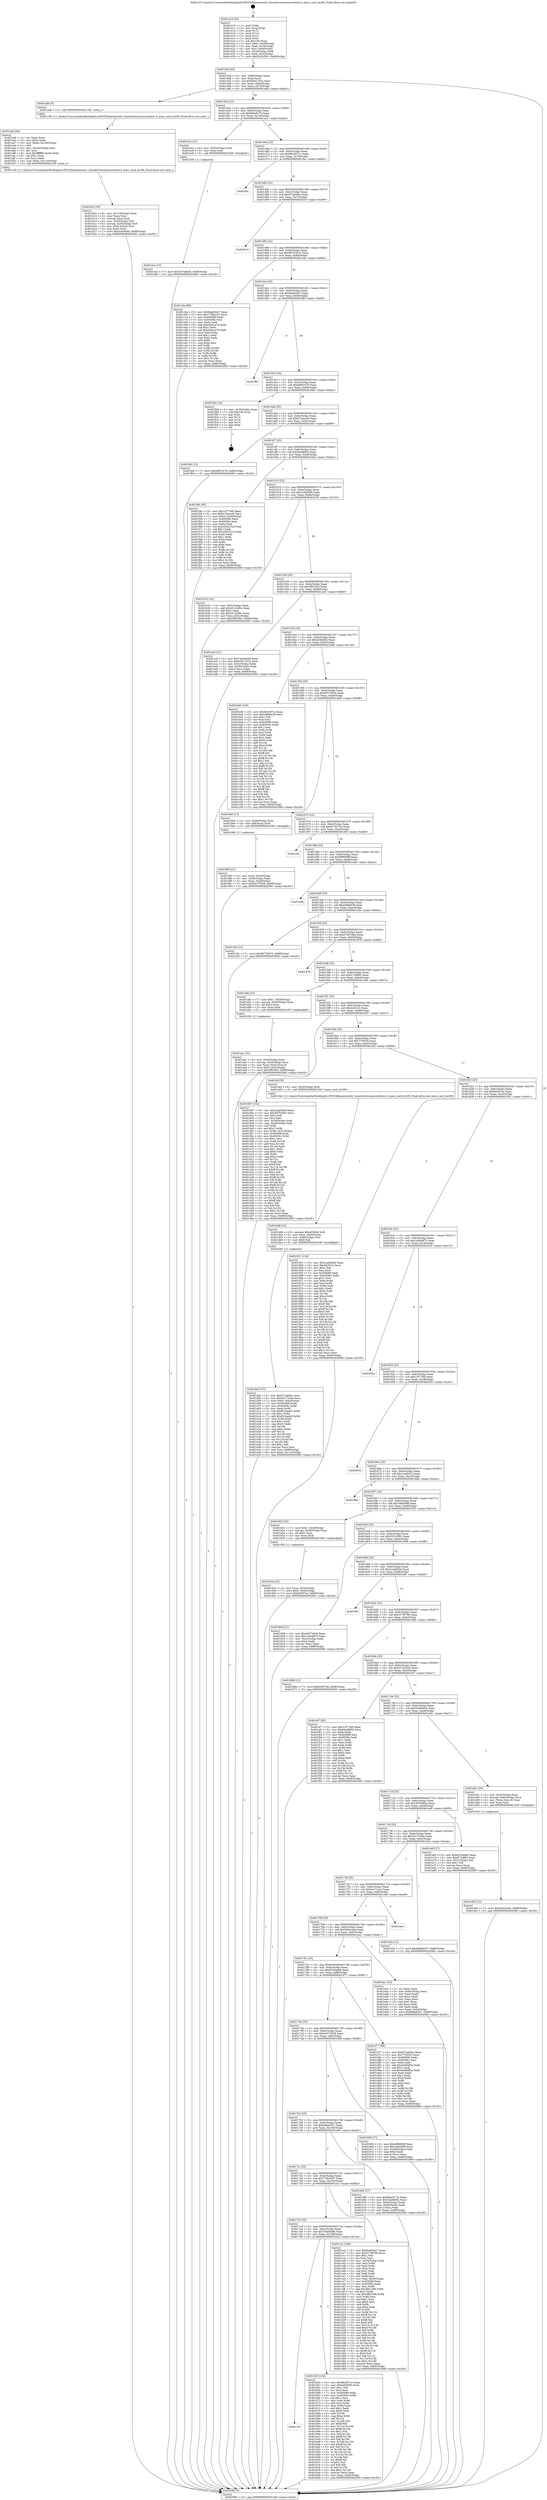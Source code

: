 digraph "0x401410" {
  label = "0x401410 (/mnt/c/Users/mathe/Desktop/tcc/POCII/binaries/extr_linuxdriversmmccorehost.h_mmc_card_hs200_Final-ollvm.out::main(0))"
  labelloc = "t"
  node[shape=record]

  Entry [label="",width=0.3,height=0.3,shape=circle,fillcolor=black,style=filled]
  "0x40143d" [label="{
     0x40143d [23]\l
     | [instrs]\l
     &nbsp;&nbsp;0x40143d \<+3\>: mov -0x68(%rbp),%eax\l
     &nbsp;&nbsp;0x401440 \<+2\>: mov %eax,%ecx\l
     &nbsp;&nbsp;0x401442 \<+6\>: sub $0x83811932,%ecx\l
     &nbsp;&nbsp;0x401448 \<+3\>: mov %eax,-0x6c(%rbp)\l
     &nbsp;&nbsp;0x40144b \<+3\>: mov %ecx,-0x70(%rbp)\l
     &nbsp;&nbsp;0x40144e \<+6\>: je 0000000000401adb \<main+0x6cb\>\l
  }"]
  "0x401adb" [label="{
     0x401adb [5]\l
     | [instrs]\l
     &nbsp;&nbsp;0x401adb \<+5\>: call 0000000000401160 \<next_i\>\l
     | [calls]\l
     &nbsp;&nbsp;0x401160 \{1\} (/mnt/c/Users/mathe/Desktop/tcc/POCII/binaries/extr_linuxdriversmmccorehost.h_mmc_card_hs200_Final-ollvm.out::next_i)\l
  }"]
  "0x401454" [label="{
     0x401454 [22]\l
     | [instrs]\l
     &nbsp;&nbsp;0x401454 \<+5\>: jmp 0000000000401459 \<main+0x49\>\l
     &nbsp;&nbsp;0x401459 \<+3\>: mov -0x6c(%rbp),%eax\l
     &nbsp;&nbsp;0x40145c \<+5\>: sub $0x8dac617b,%eax\l
     &nbsp;&nbsp;0x401461 \<+3\>: mov %eax,-0x74(%rbp)\l
     &nbsp;&nbsp;0x401464 \<+6\>: je 0000000000401ec2 \<main+0xab2\>\l
  }"]
  Exit [label="",width=0.3,height=0.3,shape=circle,fillcolor=black,style=filled,peripheries=2]
  "0x401ec2" [label="{
     0x401ec2 [12]\l
     | [instrs]\l
     &nbsp;&nbsp;0x401ec2 \<+4\>: mov -0x50(%rbp),%rax\l
     &nbsp;&nbsp;0x401ec6 \<+3\>: mov %rax,%rdi\l
     &nbsp;&nbsp;0x401ec9 \<+5\>: call 0000000000401030 \<free@plt\>\l
     | [calls]\l
     &nbsp;&nbsp;0x401030 \{1\} (unknown)\l
  }"]
  "0x40146a" [label="{
     0x40146a [22]\l
     | [instrs]\l
     &nbsp;&nbsp;0x40146a \<+5\>: jmp 000000000040146f \<main+0x5f\>\l
     &nbsp;&nbsp;0x40146f \<+3\>: mov -0x6c(%rbp),%eax\l
     &nbsp;&nbsp;0x401472 \<+5\>: sub $0x96c5671c,%eax\l
     &nbsp;&nbsp;0x401477 \<+3\>: mov %eax,-0x78(%rbp)\l
     &nbsp;&nbsp;0x40147a \<+6\>: je 0000000000401fec \<main+0xbdc\>\l
  }"]
  "0x401ece" [label="{
     0x401ece [12]\l
     | [instrs]\l
     &nbsp;&nbsp;0x401ece \<+7\>: movl $0x337ad43d,-0x68(%rbp)\l
     &nbsp;&nbsp;0x401ed5 \<+5\>: jmp 0000000000402060 \<main+0xc50\>\l
  }"]
  "0x401fec" [label="{
     0x401fec\l
  }", style=dashed]
  "0x401480" [label="{
     0x401480 [22]\l
     | [instrs]\l
     &nbsp;&nbsp;0x401480 \<+5\>: jmp 0000000000401485 \<main+0x75\>\l
     &nbsp;&nbsp;0x401485 \<+3\>: mov -0x6c(%rbp),%eax\l
     &nbsp;&nbsp;0x401488 \<+5\>: sub $0x972a60bc,%eax\l
     &nbsp;&nbsp;0x40148d \<+3\>: mov %eax,-0x7c(%rbp)\l
     &nbsp;&nbsp;0x401490 \<+6\>: je 0000000000402019 \<main+0xc09\>\l
  }"]
  "0x401e95" [label="{
     0x401e95 [12]\l
     | [instrs]\l
     &nbsp;&nbsp;0x401e95 \<+7\>: movl $0x56b2cb4e,-0x68(%rbp)\l
     &nbsp;&nbsp;0x401e9c \<+5\>: jmp 0000000000402060 \<main+0xc50\>\l
  }"]
  "0x402019" [label="{
     0x402019\l
  }", style=dashed]
  "0x401496" [label="{
     0x401496 [22]\l
     | [instrs]\l
     &nbsp;&nbsp;0x401496 \<+5\>: jmp 000000000040149b \<main+0x8b\>\l
     &nbsp;&nbsp;0x40149b \<+3\>: mov -0x6c(%rbp),%eax\l
     &nbsp;&nbsp;0x40149e \<+5\>: sub $0x98725915,%eax\l
     &nbsp;&nbsp;0x4014a3 \<+3\>: mov %eax,-0x80(%rbp)\l
     &nbsp;&nbsp;0x4014a6 \<+6\>: je 0000000000401c6a \<main+0x85a\>\l
  }"]
  "0x401def" [label="{
     0x401def [107]\l
     | [instrs]\l
     &nbsp;&nbsp;0x401def \<+5\>: mov $0x972a60bc,%esi\l
     &nbsp;&nbsp;0x401df4 \<+5\>: mov $0x451724da,%ecx\l
     &nbsp;&nbsp;0x401df9 \<+7\>: movl $0x0,-0x64(%rbp)\l
     &nbsp;&nbsp;0x401e00 \<+7\>: mov 0x405068,%edx\l
     &nbsp;&nbsp;0x401e07 \<+8\>: mov 0x40506c,%r8d\l
     &nbsp;&nbsp;0x401e0f \<+3\>: mov %edx,%r9d\l
     &nbsp;&nbsp;0x401e12 \<+7\>: sub $0xf014ad42,%r9d\l
     &nbsp;&nbsp;0x401e19 \<+4\>: sub $0x1,%r9d\l
     &nbsp;&nbsp;0x401e1d \<+7\>: add $0xf014ad42,%r9d\l
     &nbsp;&nbsp;0x401e24 \<+4\>: imul %r9d,%edx\l
     &nbsp;&nbsp;0x401e28 \<+3\>: and $0x1,%edx\l
     &nbsp;&nbsp;0x401e2b \<+3\>: cmp $0x0,%edx\l
     &nbsp;&nbsp;0x401e2e \<+4\>: sete %r10b\l
     &nbsp;&nbsp;0x401e32 \<+4\>: cmp $0xa,%r8d\l
     &nbsp;&nbsp;0x401e36 \<+4\>: setl %r11b\l
     &nbsp;&nbsp;0x401e3a \<+3\>: mov %r10b,%bl\l
     &nbsp;&nbsp;0x401e3d \<+3\>: and %r11b,%bl\l
     &nbsp;&nbsp;0x401e40 \<+3\>: xor %r11b,%r10b\l
     &nbsp;&nbsp;0x401e43 \<+3\>: or %r10b,%bl\l
     &nbsp;&nbsp;0x401e46 \<+3\>: test $0x1,%bl\l
     &nbsp;&nbsp;0x401e49 \<+3\>: cmovne %ecx,%esi\l
     &nbsp;&nbsp;0x401e4c \<+3\>: mov %esi,-0x68(%rbp)\l
     &nbsp;&nbsp;0x401e4f \<+6\>: mov %eax,-0x114(%rbp)\l
     &nbsp;&nbsp;0x401e55 \<+5\>: jmp 0000000000402060 \<main+0xc50\>\l
  }"]
  "0x401c6a" [label="{
     0x401c6a [88]\l
     | [instrs]\l
     &nbsp;&nbsp;0x401c6a \<+5\>: mov $0x9aa620e7,%eax\l
     &nbsp;&nbsp;0x401c6f \<+5\>: mov $0x77d64187,%ecx\l
     &nbsp;&nbsp;0x401c74 \<+7\>: mov 0x405068,%edx\l
     &nbsp;&nbsp;0x401c7b \<+7\>: mov 0x40506c,%esi\l
     &nbsp;&nbsp;0x401c82 \<+2\>: mov %edx,%edi\l
     &nbsp;&nbsp;0x401c84 \<+6\>: add $0xe5bece79,%edi\l
     &nbsp;&nbsp;0x401c8a \<+3\>: sub $0x1,%edi\l
     &nbsp;&nbsp;0x401c8d \<+6\>: sub $0xe5bece79,%edi\l
     &nbsp;&nbsp;0x401c93 \<+3\>: imul %edi,%edx\l
     &nbsp;&nbsp;0x401c96 \<+3\>: and $0x1,%edx\l
     &nbsp;&nbsp;0x401c99 \<+3\>: cmp $0x0,%edx\l
     &nbsp;&nbsp;0x401c9c \<+4\>: sete %r8b\l
     &nbsp;&nbsp;0x401ca0 \<+3\>: cmp $0xa,%esi\l
     &nbsp;&nbsp;0x401ca3 \<+4\>: setl %r9b\l
     &nbsp;&nbsp;0x401ca7 \<+3\>: mov %r8b,%r10b\l
     &nbsp;&nbsp;0x401caa \<+3\>: and %r9b,%r10b\l
     &nbsp;&nbsp;0x401cad \<+3\>: xor %r9b,%r8b\l
     &nbsp;&nbsp;0x401cb0 \<+3\>: or %r8b,%r10b\l
     &nbsp;&nbsp;0x401cb3 \<+4\>: test $0x1,%r10b\l
     &nbsp;&nbsp;0x401cb7 \<+3\>: cmovne %ecx,%eax\l
     &nbsp;&nbsp;0x401cba \<+3\>: mov %eax,-0x68(%rbp)\l
     &nbsp;&nbsp;0x401cbd \<+5\>: jmp 0000000000402060 \<main+0xc50\>\l
  }"]
  "0x4014ac" [label="{
     0x4014ac [25]\l
     | [instrs]\l
     &nbsp;&nbsp;0x4014ac \<+5\>: jmp 00000000004014b1 \<main+0xa1\>\l
     &nbsp;&nbsp;0x4014b1 \<+3\>: mov -0x6c(%rbp),%eax\l
     &nbsp;&nbsp;0x4014b4 \<+5\>: sub $0x9aa620e7,%eax\l
     &nbsp;&nbsp;0x4014b9 \<+6\>: mov %eax,-0x84(%rbp)\l
     &nbsp;&nbsp;0x4014bf \<+6\>: je 0000000000401ff8 \<main+0xbe8\>\l
  }"]
  "0x401dd8" [label="{
     0x401dd8 [23]\l
     | [instrs]\l
     &nbsp;&nbsp;0x401dd8 \<+10\>: movabs $0x4030b6,%rdi\l
     &nbsp;&nbsp;0x401de2 \<+3\>: mov %eax,-0x60(%rbp)\l
     &nbsp;&nbsp;0x401de5 \<+3\>: mov -0x60(%rbp),%esi\l
     &nbsp;&nbsp;0x401de8 \<+2\>: mov $0x0,%al\l
     &nbsp;&nbsp;0x401dea \<+5\>: call 0000000000401040 \<printf@plt\>\l
     | [calls]\l
     &nbsp;&nbsp;0x401040 \{1\} (unknown)\l
  }"]
  "0x401ff8" [label="{
     0x401ff8\l
  }", style=dashed]
  "0x4014c5" [label="{
     0x4014c5 [25]\l
     | [instrs]\l
     &nbsp;&nbsp;0x4014c5 \<+5\>: jmp 00000000004014ca \<main+0xba\>\l
     &nbsp;&nbsp;0x4014ca \<+3\>: mov -0x6c(%rbp),%eax\l
     &nbsp;&nbsp;0x4014cd \<+5\>: sub $0xa9f53476,%eax\l
     &nbsp;&nbsp;0x4014d2 \<+6\>: mov %eax,-0x88(%rbp)\l
     &nbsp;&nbsp;0x4014d8 \<+6\>: je 0000000000401fb5 \<main+0xba5\>\l
  }"]
  "0x4017fe" [label="{
     0x4017fe\l
  }", style=dashed]
  "0x401fb5" [label="{
     0x401fb5 [19]\l
     | [instrs]\l
     &nbsp;&nbsp;0x401fb5 \<+3\>: mov -0x30(%rbp),%eax\l
     &nbsp;&nbsp;0x401fb8 \<+7\>: add $0x100,%rsp\l
     &nbsp;&nbsp;0x401fbf \<+1\>: pop %rbx\l
     &nbsp;&nbsp;0x401fc0 \<+2\>: pop %r12\l
     &nbsp;&nbsp;0x401fc2 \<+2\>: pop %r14\l
     &nbsp;&nbsp;0x401fc4 \<+2\>: pop %r15\l
     &nbsp;&nbsp;0x401fc6 \<+1\>: pop %rbp\l
     &nbsp;&nbsp;0x401fc7 \<+1\>: ret\l
  }"]
  "0x4014de" [label="{
     0x4014de [25]\l
     | [instrs]\l
     &nbsp;&nbsp;0x4014de \<+5\>: jmp 00000000004014e3 \<main+0xd3\>\l
     &nbsp;&nbsp;0x4014e3 \<+3\>: mov -0x6c(%rbp),%eax\l
     &nbsp;&nbsp;0x4014e6 \<+5\>: sub $0xb74eaca9,%eax\l
     &nbsp;&nbsp;0x4014eb \<+6\>: mov %eax,-0x8c(%rbp)\l
     &nbsp;&nbsp;0x4014f1 \<+6\>: je 0000000000401fa9 \<main+0xb99\>\l
  }"]
  "0x401b52" [label="{
     0x401b52 [134]\l
     | [instrs]\l
     &nbsp;&nbsp;0x401b52 \<+5\>: mov $0x96c5671c,%eax\l
     &nbsp;&nbsp;0x401b57 \<+5\>: mov $0xd2fb40f3,%ecx\l
     &nbsp;&nbsp;0x401b5c \<+2\>: mov $0x1,%dl\l
     &nbsp;&nbsp;0x401b5e \<+2\>: xor %esi,%esi\l
     &nbsp;&nbsp;0x401b60 \<+7\>: mov 0x405068,%edi\l
     &nbsp;&nbsp;0x401b67 \<+8\>: mov 0x40506c,%r8d\l
     &nbsp;&nbsp;0x401b6f \<+3\>: sub $0x1,%esi\l
     &nbsp;&nbsp;0x401b72 \<+3\>: mov %edi,%r9d\l
     &nbsp;&nbsp;0x401b75 \<+3\>: add %esi,%r9d\l
     &nbsp;&nbsp;0x401b78 \<+4\>: imul %r9d,%edi\l
     &nbsp;&nbsp;0x401b7c \<+3\>: and $0x1,%edi\l
     &nbsp;&nbsp;0x401b7f \<+3\>: cmp $0x0,%edi\l
     &nbsp;&nbsp;0x401b82 \<+4\>: sete %r10b\l
     &nbsp;&nbsp;0x401b86 \<+4\>: cmp $0xa,%r8d\l
     &nbsp;&nbsp;0x401b8a \<+4\>: setl %r11b\l
     &nbsp;&nbsp;0x401b8e \<+3\>: mov %r10b,%bl\l
     &nbsp;&nbsp;0x401b91 \<+3\>: xor $0xff,%bl\l
     &nbsp;&nbsp;0x401b94 \<+3\>: mov %r11b,%r14b\l
     &nbsp;&nbsp;0x401b97 \<+4\>: xor $0xff,%r14b\l
     &nbsp;&nbsp;0x401b9b \<+3\>: xor $0x1,%dl\l
     &nbsp;&nbsp;0x401b9e \<+3\>: mov %bl,%r15b\l
     &nbsp;&nbsp;0x401ba1 \<+4\>: and $0xff,%r15b\l
     &nbsp;&nbsp;0x401ba5 \<+3\>: and %dl,%r10b\l
     &nbsp;&nbsp;0x401ba8 \<+3\>: mov %r14b,%r12b\l
     &nbsp;&nbsp;0x401bab \<+4\>: and $0xff,%r12b\l
     &nbsp;&nbsp;0x401baf \<+3\>: and %dl,%r11b\l
     &nbsp;&nbsp;0x401bb2 \<+3\>: or %r10b,%r15b\l
     &nbsp;&nbsp;0x401bb5 \<+3\>: or %r11b,%r12b\l
     &nbsp;&nbsp;0x401bb8 \<+3\>: xor %r12b,%r15b\l
     &nbsp;&nbsp;0x401bbb \<+3\>: or %r14b,%bl\l
     &nbsp;&nbsp;0x401bbe \<+3\>: xor $0xff,%bl\l
     &nbsp;&nbsp;0x401bc1 \<+3\>: or $0x1,%dl\l
     &nbsp;&nbsp;0x401bc4 \<+2\>: and %dl,%bl\l
     &nbsp;&nbsp;0x401bc6 \<+3\>: or %bl,%r15b\l
     &nbsp;&nbsp;0x401bc9 \<+4\>: test $0x1,%r15b\l
     &nbsp;&nbsp;0x401bcd \<+3\>: cmovne %ecx,%eax\l
     &nbsp;&nbsp;0x401bd0 \<+3\>: mov %eax,-0x68(%rbp)\l
     &nbsp;&nbsp;0x401bd3 \<+5\>: jmp 0000000000402060 \<main+0xc50\>\l
  }"]
  "0x401fa9" [label="{
     0x401fa9 [12]\l
     | [instrs]\l
     &nbsp;&nbsp;0x401fa9 \<+7\>: movl $0xa9f53476,-0x68(%rbp)\l
     &nbsp;&nbsp;0x401fb0 \<+5\>: jmp 0000000000402060 \<main+0xc50\>\l
  }"]
  "0x4014f7" [label="{
     0x4014f7 [25]\l
     | [instrs]\l
     &nbsp;&nbsp;0x4014f7 \<+5\>: jmp 00000000004014fc \<main+0xec\>\l
     &nbsp;&nbsp;0x4014fc \<+3\>: mov -0x6c(%rbp),%eax\l
     &nbsp;&nbsp;0x4014ff \<+5\>: sub $0xbbed6f04,%eax\l
     &nbsp;&nbsp;0x401504 \<+6\>: mov %eax,-0x90(%rbp)\l
     &nbsp;&nbsp;0x40150a \<+6\>: je 0000000000401f4a \<main+0xb3a\>\l
  }"]
  "0x4017e5" [label="{
     0x4017e5 [25]\l
     | [instrs]\l
     &nbsp;&nbsp;0x4017e5 \<+5\>: jmp 00000000004017ea \<main+0x3da\>\l
     &nbsp;&nbsp;0x4017ea \<+3\>: mov -0x6c(%rbp),%eax\l
     &nbsp;&nbsp;0x4017ed \<+5\>: sub $0x7d4d4b89,%eax\l
     &nbsp;&nbsp;0x4017f2 \<+6\>: mov %eax,-0x108(%rbp)\l
     &nbsp;&nbsp;0x4017f8 \<+6\>: je 0000000000401b52 \<main+0x742\>\l
  }"]
  "0x401f4a" [label="{
     0x401f4a [95]\l
     | [instrs]\l
     &nbsp;&nbsp;0x401f4a \<+5\>: mov $0x1cf77efd,%eax\l
     &nbsp;&nbsp;0x401f4f \<+5\>: mov $0xb74eaca9,%ecx\l
     &nbsp;&nbsp;0x401f54 \<+7\>: movl $0x0,-0x30(%rbp)\l
     &nbsp;&nbsp;0x401f5b \<+7\>: mov 0x405068,%edx\l
     &nbsp;&nbsp;0x401f62 \<+7\>: mov 0x40506c,%esi\l
     &nbsp;&nbsp;0x401f69 \<+2\>: mov %edx,%edi\l
     &nbsp;&nbsp;0x401f6b \<+6\>: sub $0xc02b221d,%edi\l
     &nbsp;&nbsp;0x401f71 \<+3\>: sub $0x1,%edi\l
     &nbsp;&nbsp;0x401f74 \<+6\>: add $0xc02b221d,%edi\l
     &nbsp;&nbsp;0x401f7a \<+3\>: imul %edi,%edx\l
     &nbsp;&nbsp;0x401f7d \<+3\>: and $0x1,%edx\l
     &nbsp;&nbsp;0x401f80 \<+3\>: cmp $0x0,%edx\l
     &nbsp;&nbsp;0x401f83 \<+4\>: sete %r8b\l
     &nbsp;&nbsp;0x401f87 \<+3\>: cmp $0xa,%esi\l
     &nbsp;&nbsp;0x401f8a \<+4\>: setl %r9b\l
     &nbsp;&nbsp;0x401f8e \<+3\>: mov %r8b,%r10b\l
     &nbsp;&nbsp;0x401f91 \<+3\>: and %r9b,%r10b\l
     &nbsp;&nbsp;0x401f94 \<+3\>: xor %r9b,%r8b\l
     &nbsp;&nbsp;0x401f97 \<+3\>: or %r8b,%r10b\l
     &nbsp;&nbsp;0x401f9a \<+4\>: test $0x1,%r10b\l
     &nbsp;&nbsp;0x401f9e \<+3\>: cmovne %ecx,%eax\l
     &nbsp;&nbsp;0x401fa1 \<+3\>: mov %eax,-0x68(%rbp)\l
     &nbsp;&nbsp;0x401fa4 \<+5\>: jmp 0000000000402060 \<main+0xc50\>\l
  }"]
  "0x401510" [label="{
     0x401510 [25]\l
     | [instrs]\l
     &nbsp;&nbsp;0x401510 \<+5\>: jmp 0000000000401515 \<main+0x105\>\l
     &nbsp;&nbsp;0x401515 \<+3\>: mov -0x6c(%rbp),%eax\l
     &nbsp;&nbsp;0x401518 \<+5\>: sub $0xcc9c60d0,%eax\l
     &nbsp;&nbsp;0x40151d \<+6\>: mov %eax,-0x94(%rbp)\l
     &nbsp;&nbsp;0x401523 \<+6\>: je 0000000000401b33 \<main+0x723\>\l
  }"]
  "0x401cc2" [label="{
     0x401cc2 [169]\l
     | [instrs]\l
     &nbsp;&nbsp;0x401cc2 \<+5\>: mov $0x9aa620e7,%eax\l
     &nbsp;&nbsp;0x401cc7 \<+5\>: mov $0x317f9796,%ecx\l
     &nbsp;&nbsp;0x401ccc \<+2\>: mov $0x1,%dl\l
     &nbsp;&nbsp;0x401cce \<+2\>: xor %esi,%esi\l
     &nbsp;&nbsp;0x401cd0 \<+3\>: mov -0x54(%rbp),%edi\l
     &nbsp;&nbsp;0x401cd3 \<+3\>: mov %esi,%r8d\l
     &nbsp;&nbsp;0x401cd6 \<+3\>: sub %edi,%r8d\l
     &nbsp;&nbsp;0x401cd9 \<+2\>: mov %esi,%edi\l
     &nbsp;&nbsp;0x401cdb \<+3\>: sub $0x1,%edi\l
     &nbsp;&nbsp;0x401cde \<+3\>: add %edi,%r8d\l
     &nbsp;&nbsp;0x401ce1 \<+3\>: sub %r8d,%esi\l
     &nbsp;&nbsp;0x401ce4 \<+3\>: mov %esi,-0x54(%rbp)\l
     &nbsp;&nbsp;0x401ce7 \<+7\>: mov 0x405068,%esi\l
     &nbsp;&nbsp;0x401cee \<+7\>: mov 0x40506c,%edi\l
     &nbsp;&nbsp;0x401cf5 \<+3\>: mov %esi,%r8d\l
     &nbsp;&nbsp;0x401cf8 \<+7\>: add $0xdf6c10f6,%r8d\l
     &nbsp;&nbsp;0x401cff \<+4\>: sub $0x1,%r8d\l
     &nbsp;&nbsp;0x401d03 \<+7\>: sub $0xdf6c10f6,%r8d\l
     &nbsp;&nbsp;0x401d0a \<+4\>: imul %r8d,%esi\l
     &nbsp;&nbsp;0x401d0e \<+3\>: and $0x1,%esi\l
     &nbsp;&nbsp;0x401d11 \<+3\>: cmp $0x0,%esi\l
     &nbsp;&nbsp;0x401d14 \<+4\>: sete %r9b\l
     &nbsp;&nbsp;0x401d18 \<+3\>: cmp $0xa,%edi\l
     &nbsp;&nbsp;0x401d1b \<+4\>: setl %r10b\l
     &nbsp;&nbsp;0x401d1f \<+3\>: mov %r9b,%r11b\l
     &nbsp;&nbsp;0x401d22 \<+4\>: xor $0xff,%r11b\l
     &nbsp;&nbsp;0x401d26 \<+3\>: mov %r10b,%bl\l
     &nbsp;&nbsp;0x401d29 \<+3\>: xor $0xff,%bl\l
     &nbsp;&nbsp;0x401d2c \<+3\>: xor $0x0,%dl\l
     &nbsp;&nbsp;0x401d2f \<+3\>: mov %r11b,%r14b\l
     &nbsp;&nbsp;0x401d32 \<+4\>: and $0x0,%r14b\l
     &nbsp;&nbsp;0x401d36 \<+3\>: and %dl,%r9b\l
     &nbsp;&nbsp;0x401d39 \<+3\>: mov %bl,%r15b\l
     &nbsp;&nbsp;0x401d3c \<+4\>: and $0x0,%r15b\l
     &nbsp;&nbsp;0x401d40 \<+3\>: and %dl,%r10b\l
     &nbsp;&nbsp;0x401d43 \<+3\>: or %r9b,%r14b\l
     &nbsp;&nbsp;0x401d46 \<+3\>: or %r10b,%r15b\l
     &nbsp;&nbsp;0x401d49 \<+3\>: xor %r15b,%r14b\l
     &nbsp;&nbsp;0x401d4c \<+3\>: or %bl,%r11b\l
     &nbsp;&nbsp;0x401d4f \<+4\>: xor $0xff,%r11b\l
     &nbsp;&nbsp;0x401d53 \<+3\>: or $0x0,%dl\l
     &nbsp;&nbsp;0x401d56 \<+3\>: and %dl,%r11b\l
     &nbsp;&nbsp;0x401d59 \<+3\>: or %r11b,%r14b\l
     &nbsp;&nbsp;0x401d5c \<+4\>: test $0x1,%r14b\l
     &nbsp;&nbsp;0x401d60 \<+3\>: cmovne %ecx,%eax\l
     &nbsp;&nbsp;0x401d63 \<+3\>: mov %eax,-0x68(%rbp)\l
     &nbsp;&nbsp;0x401d66 \<+5\>: jmp 0000000000402060 \<main+0xc50\>\l
  }"]
  "0x401b33" [label="{
     0x401b33 [31]\l
     | [instrs]\l
     &nbsp;&nbsp;0x401b33 \<+3\>: mov -0x5c(%rbp),%eax\l
     &nbsp;&nbsp;0x401b36 \<+5\>: add $0x43122d6c,%eax\l
     &nbsp;&nbsp;0x401b3b \<+3\>: add $0x1,%eax\l
     &nbsp;&nbsp;0x401b3e \<+5\>: sub $0x43122d6c,%eax\l
     &nbsp;&nbsp;0x401b43 \<+3\>: mov %eax,-0x5c(%rbp)\l
     &nbsp;&nbsp;0x401b46 \<+7\>: movl $0xcff553b3,-0x68(%rbp)\l
     &nbsp;&nbsp;0x401b4d \<+5\>: jmp 0000000000402060 \<main+0xc50\>\l
  }"]
  "0x401529" [label="{
     0x401529 [25]\l
     | [instrs]\l
     &nbsp;&nbsp;0x401529 \<+5\>: jmp 000000000040152e \<main+0x11e\>\l
     &nbsp;&nbsp;0x40152e \<+3\>: mov -0x6c(%rbp),%eax\l
     &nbsp;&nbsp;0x401531 \<+5\>: sub $0xcff553b3,%eax\l
     &nbsp;&nbsp;0x401536 \<+6\>: mov %eax,-0x98(%rbp)\l
     &nbsp;&nbsp;0x40153c \<+6\>: je 0000000000401ac0 \<main+0x6b0\>\l
  }"]
  "0x4017cc" [label="{
     0x4017cc [25]\l
     | [instrs]\l
     &nbsp;&nbsp;0x4017cc \<+5\>: jmp 00000000004017d1 \<main+0x3c1\>\l
     &nbsp;&nbsp;0x4017d1 \<+3\>: mov -0x6c(%rbp),%eax\l
     &nbsp;&nbsp;0x4017d4 \<+5\>: sub $0x77d64187,%eax\l
     &nbsp;&nbsp;0x4017d9 \<+6\>: mov %eax,-0x104(%rbp)\l
     &nbsp;&nbsp;0x4017df \<+6\>: je 0000000000401cc2 \<main+0x8b2\>\l
  }"]
  "0x401ac0" [label="{
     0x401ac0 [27]\l
     | [instrs]\l
     &nbsp;&nbsp;0x401ac0 \<+5\>: mov $0x7d4d4b89,%eax\l
     &nbsp;&nbsp;0x401ac5 \<+5\>: mov $0x83811932,%ecx\l
     &nbsp;&nbsp;0x401aca \<+3\>: mov -0x5c(%rbp),%edx\l
     &nbsp;&nbsp;0x401acd \<+3\>: cmp -0x58(%rbp),%edx\l
     &nbsp;&nbsp;0x401ad0 \<+3\>: cmovl %ecx,%eax\l
     &nbsp;&nbsp;0x401ad3 \<+3\>: mov %eax,-0x68(%rbp)\l
     &nbsp;&nbsp;0x401ad6 \<+5\>: jmp 0000000000402060 \<main+0xc50\>\l
  }"]
  "0x401542" [label="{
     0x401542 [25]\l
     | [instrs]\l
     &nbsp;&nbsp;0x401542 \<+5\>: jmp 0000000000401547 \<main+0x137\>\l
     &nbsp;&nbsp;0x401547 \<+3\>: mov -0x6c(%rbp),%eax\l
     &nbsp;&nbsp;0x40154a \<+5\>: sub $0xd2fb40f3,%eax\l
     &nbsp;&nbsp;0x40154f \<+6\>: mov %eax,-0x9c(%rbp)\l
     &nbsp;&nbsp;0x401555 \<+6\>: je 0000000000401bd8 \<main+0x7c8\>\l
  }"]
  "0x401e66" [label="{
     0x401e66 [27]\l
     | [instrs]\l
     &nbsp;&nbsp;0x401e66 \<+5\>: mov $0x8dac617b,%eax\l
     &nbsp;&nbsp;0x401e6b \<+5\>: mov $0x33a9b692,%ecx\l
     &nbsp;&nbsp;0x401e70 \<+3\>: mov -0x64(%rbp),%edx\l
     &nbsp;&nbsp;0x401e73 \<+3\>: cmp -0x48(%rbp),%edx\l
     &nbsp;&nbsp;0x401e76 \<+3\>: cmovl %ecx,%eax\l
     &nbsp;&nbsp;0x401e79 \<+3\>: mov %eax,-0x68(%rbp)\l
     &nbsp;&nbsp;0x401e7c \<+5\>: jmp 0000000000402060 \<main+0xc50\>\l
  }"]
  "0x401bd8" [label="{
     0x401bd8 [134]\l
     | [instrs]\l
     &nbsp;&nbsp;0x401bd8 \<+5\>: mov $0x96c5671c,%eax\l
     &nbsp;&nbsp;0x401bdd \<+5\>: mov $0xe4fb9428,%ecx\l
     &nbsp;&nbsp;0x401be2 \<+2\>: mov $0x1,%dl\l
     &nbsp;&nbsp;0x401be4 \<+2\>: xor %esi,%esi\l
     &nbsp;&nbsp;0x401be6 \<+7\>: mov 0x405068,%edi\l
     &nbsp;&nbsp;0x401bed \<+8\>: mov 0x40506c,%r8d\l
     &nbsp;&nbsp;0x401bf5 \<+3\>: sub $0x1,%esi\l
     &nbsp;&nbsp;0x401bf8 \<+3\>: mov %edi,%r9d\l
     &nbsp;&nbsp;0x401bfb \<+3\>: add %esi,%r9d\l
     &nbsp;&nbsp;0x401bfe \<+4\>: imul %r9d,%edi\l
     &nbsp;&nbsp;0x401c02 \<+3\>: and $0x1,%edi\l
     &nbsp;&nbsp;0x401c05 \<+3\>: cmp $0x0,%edi\l
     &nbsp;&nbsp;0x401c08 \<+4\>: sete %r10b\l
     &nbsp;&nbsp;0x401c0c \<+4\>: cmp $0xa,%r8d\l
     &nbsp;&nbsp;0x401c10 \<+4\>: setl %r11b\l
     &nbsp;&nbsp;0x401c14 \<+3\>: mov %r10b,%bl\l
     &nbsp;&nbsp;0x401c17 \<+3\>: xor $0xff,%bl\l
     &nbsp;&nbsp;0x401c1a \<+3\>: mov %r11b,%r14b\l
     &nbsp;&nbsp;0x401c1d \<+4\>: xor $0xff,%r14b\l
     &nbsp;&nbsp;0x401c21 \<+3\>: xor $0x1,%dl\l
     &nbsp;&nbsp;0x401c24 \<+3\>: mov %bl,%r15b\l
     &nbsp;&nbsp;0x401c27 \<+4\>: and $0xff,%r15b\l
     &nbsp;&nbsp;0x401c2b \<+3\>: and %dl,%r10b\l
     &nbsp;&nbsp;0x401c2e \<+3\>: mov %r14b,%r12b\l
     &nbsp;&nbsp;0x401c31 \<+4\>: and $0xff,%r12b\l
     &nbsp;&nbsp;0x401c35 \<+3\>: and %dl,%r11b\l
     &nbsp;&nbsp;0x401c38 \<+3\>: or %r10b,%r15b\l
     &nbsp;&nbsp;0x401c3b \<+3\>: or %r11b,%r12b\l
     &nbsp;&nbsp;0x401c3e \<+3\>: xor %r12b,%r15b\l
     &nbsp;&nbsp;0x401c41 \<+3\>: or %r14b,%bl\l
     &nbsp;&nbsp;0x401c44 \<+3\>: xor $0xff,%bl\l
     &nbsp;&nbsp;0x401c47 \<+3\>: or $0x1,%dl\l
     &nbsp;&nbsp;0x401c4a \<+2\>: and %dl,%bl\l
     &nbsp;&nbsp;0x401c4c \<+3\>: or %bl,%r15b\l
     &nbsp;&nbsp;0x401c4f \<+4\>: test $0x1,%r15b\l
     &nbsp;&nbsp;0x401c53 \<+3\>: cmovne %ecx,%eax\l
     &nbsp;&nbsp;0x401c56 \<+3\>: mov %eax,-0x68(%rbp)\l
     &nbsp;&nbsp;0x401c59 \<+5\>: jmp 0000000000402060 \<main+0xc50\>\l
  }"]
  "0x40155b" [label="{
     0x40155b [25]\l
     | [instrs]\l
     &nbsp;&nbsp;0x40155b \<+5\>: jmp 0000000000401560 \<main+0x150\>\l
     &nbsp;&nbsp;0x401560 \<+3\>: mov -0x6c(%rbp),%eax\l
     &nbsp;&nbsp;0x401563 \<+5\>: sub $0xd5574634,%eax\l
     &nbsp;&nbsp;0x401568 \<+6\>: mov %eax,-0xa0(%rbp)\l
     &nbsp;&nbsp;0x40156e \<+6\>: je 00000000004018e6 \<main+0x4d6\>\l
  }"]
  "0x401b0c" [label="{
     0x401b0c [39]\l
     | [instrs]\l
     &nbsp;&nbsp;0x401b0c \<+6\>: mov -0x110(%rbp),%ecx\l
     &nbsp;&nbsp;0x401b12 \<+3\>: imul %eax,%ecx\l
     &nbsp;&nbsp;0x401b15 \<+3\>: movslq %ecx,%rdi\l
     &nbsp;&nbsp;0x401b18 \<+4\>: mov -0x50(%rbp),%r8\l
     &nbsp;&nbsp;0x401b1c \<+4\>: movslq -0x54(%rbp),%r9\l
     &nbsp;&nbsp;0x401b20 \<+4\>: mov (%r8,%r9,8),%r8\l
     &nbsp;&nbsp;0x401b24 \<+3\>: mov %rdi,(%r8)\l
     &nbsp;&nbsp;0x401b27 \<+7\>: movl $0xcc9c60d0,-0x68(%rbp)\l
     &nbsp;&nbsp;0x401b2e \<+5\>: jmp 0000000000402060 \<main+0xc50\>\l
  }"]
  "0x4018e6" [label="{
     0x4018e6 [13]\l
     | [instrs]\l
     &nbsp;&nbsp;0x4018e6 \<+4\>: mov -0x40(%rbp),%rax\l
     &nbsp;&nbsp;0x4018ea \<+4\>: mov 0x8(%rax),%rdi\l
     &nbsp;&nbsp;0x4018ee \<+5\>: call 0000000000401060 \<atoi@plt\>\l
     | [calls]\l
     &nbsp;&nbsp;0x401060 \{1\} (unknown)\l
  }"]
  "0x401574" [label="{
     0x401574 [25]\l
     | [instrs]\l
     &nbsp;&nbsp;0x401574 \<+5\>: jmp 0000000000401579 \<main+0x169\>\l
     &nbsp;&nbsp;0x401579 \<+3\>: mov -0x6c(%rbp),%eax\l
     &nbsp;&nbsp;0x40157c \<+5\>: sub $0xdc70270a,%eax\l
     &nbsp;&nbsp;0x401581 \<+6\>: mov %eax,-0xa4(%rbp)\l
     &nbsp;&nbsp;0x401587 \<+6\>: je 0000000000401fc8 \<main+0xbb8\>\l
  }"]
  "0x401ae0" [label="{
     0x401ae0 [44]\l
     | [instrs]\l
     &nbsp;&nbsp;0x401ae0 \<+2\>: xor %ecx,%ecx\l
     &nbsp;&nbsp;0x401ae2 \<+5\>: mov $0x2,%edx\l
     &nbsp;&nbsp;0x401ae7 \<+6\>: mov %edx,-0x10c(%rbp)\l
     &nbsp;&nbsp;0x401aed \<+1\>: cltd\l
     &nbsp;&nbsp;0x401aee \<+6\>: mov -0x10c(%rbp),%esi\l
     &nbsp;&nbsp;0x401af4 \<+2\>: idiv %esi\l
     &nbsp;&nbsp;0x401af6 \<+6\>: imul $0xfffffffe,%edx,%edx\l
     &nbsp;&nbsp;0x401afc \<+3\>: sub $0x1,%ecx\l
     &nbsp;&nbsp;0x401aff \<+2\>: sub %ecx,%edx\l
     &nbsp;&nbsp;0x401b01 \<+6\>: mov %edx,-0x110(%rbp)\l
     &nbsp;&nbsp;0x401b07 \<+5\>: call 0000000000401160 \<next_i\>\l
     | [calls]\l
     &nbsp;&nbsp;0x401160 \{1\} (/mnt/c/Users/mathe/Desktop/tcc/POCII/binaries/extr_linuxdriversmmccorehost.h_mmc_card_hs200_Final-ollvm.out::next_i)\l
  }"]
  "0x401fc8" [label="{
     0x401fc8\l
  }", style=dashed]
  "0x40158d" [label="{
     0x40158d [25]\l
     | [instrs]\l
     &nbsp;&nbsp;0x40158d \<+5\>: jmp 0000000000401592 \<main+0x182\>\l
     &nbsp;&nbsp;0x401592 \<+3\>: mov -0x6c(%rbp),%eax\l
     &nbsp;&nbsp;0x401595 \<+5\>: sub $0xdf96688f,%eax\l
     &nbsp;&nbsp;0x40159a \<+6\>: mov %eax,-0xa8(%rbp)\l
     &nbsp;&nbsp;0x4015a0 \<+6\>: je 0000000000401eda \<main+0xaca\>\l
  }"]
  "0x401aa1" [label="{
     0x401aa1 [31]\l
     | [instrs]\l
     &nbsp;&nbsp;0x401aa1 \<+4\>: mov -0x50(%rbp),%rdi\l
     &nbsp;&nbsp;0x401aa5 \<+4\>: movslq -0x54(%rbp),%rcx\l
     &nbsp;&nbsp;0x401aa9 \<+4\>: mov %rax,(%rdi,%rcx,8)\l
     &nbsp;&nbsp;0x401aad \<+7\>: movl $0x0,-0x5c(%rbp)\l
     &nbsp;&nbsp;0x401ab4 \<+7\>: movl $0xcff553b3,-0x68(%rbp)\l
     &nbsp;&nbsp;0x401abb \<+5\>: jmp 0000000000402060 \<main+0xc50\>\l
  }"]
  "0x401eda" [label="{
     0x401eda\l
  }", style=dashed]
  "0x4015a6" [label="{
     0x4015a6 [25]\l
     | [instrs]\l
     &nbsp;&nbsp;0x4015a6 \<+5\>: jmp 00000000004015ab \<main+0x19b\>\l
     &nbsp;&nbsp;0x4015ab \<+3\>: mov -0x6c(%rbp),%eax\l
     &nbsp;&nbsp;0x4015ae \<+5\>: sub $0xe4fb9428,%eax\l
     &nbsp;&nbsp;0x4015b3 \<+6\>: mov %eax,-0xac(%rbp)\l
     &nbsp;&nbsp;0x4015b9 \<+6\>: je 0000000000401c5e \<main+0x84e\>\l
  }"]
  "0x40193a" [label="{
     0x40193a [23]\l
     | [instrs]\l
     &nbsp;&nbsp;0x40193a \<+4\>: mov %rax,-0x50(%rbp)\l
     &nbsp;&nbsp;0x40193e \<+7\>: movl $0x0,-0x54(%rbp)\l
     &nbsp;&nbsp;0x401945 \<+7\>: movl $0x94397ea,-0x68(%rbp)\l
     &nbsp;&nbsp;0x40194c \<+5\>: jmp 0000000000402060 \<main+0xc50\>\l
  }"]
  "0x401c5e" [label="{
     0x401c5e [12]\l
     | [instrs]\l
     &nbsp;&nbsp;0x401c5e \<+7\>: movl $0x98725915,-0x68(%rbp)\l
     &nbsp;&nbsp;0x401c65 \<+5\>: jmp 0000000000402060 \<main+0xc50\>\l
  }"]
  "0x4015bf" [label="{
     0x4015bf [25]\l
     | [instrs]\l
     &nbsp;&nbsp;0x4015bf \<+5\>: jmp 00000000004015c4 \<main+0x1b4\>\l
     &nbsp;&nbsp;0x4015c4 \<+3\>: mov -0x6c(%rbp),%eax\l
     &nbsp;&nbsp;0x4015c7 \<+5\>: sub $0xe7d07d0a,%eax\l
     &nbsp;&nbsp;0x4015cc \<+6\>: mov %eax,-0xb0(%rbp)\l
     &nbsp;&nbsp;0x4015d2 \<+6\>: je 0000000000401876 \<main+0x466\>\l
  }"]
  "0x4017b3" [label="{
     0x4017b3 [25]\l
     | [instrs]\l
     &nbsp;&nbsp;0x4017b3 \<+5\>: jmp 00000000004017b8 \<main+0x3a8\>\l
     &nbsp;&nbsp;0x4017b8 \<+3\>: mov -0x6c(%rbp),%eax\l
     &nbsp;&nbsp;0x4017bb \<+5\>: sub $0x6d8a6357,%eax\l
     &nbsp;&nbsp;0x4017c0 \<+6\>: mov %eax,-0x100(%rbp)\l
     &nbsp;&nbsp;0x4017c6 \<+6\>: je 0000000000401e66 \<main+0xa56\>\l
  }"]
  "0x401876" [label="{
     0x401876\l
  }", style=dashed]
  "0x4015d8" [label="{
     0x4015d8 [25]\l
     | [instrs]\l
     &nbsp;&nbsp;0x4015d8 \<+5\>: jmp 00000000004015dd \<main+0x1cd\>\l
     &nbsp;&nbsp;0x4015dd \<+3\>: mov -0x6c(%rbp),%eax\l
     &nbsp;&nbsp;0x4015e0 \<+5\>: sub $0xf17e6fb5,%eax\l
     &nbsp;&nbsp;0x4015e5 \<+6\>: mov %eax,-0xb4(%rbp)\l
     &nbsp;&nbsp;0x4015eb \<+6\>: je 0000000000401a8a \<main+0x67a\>\l
  }"]
  "0x401908" [label="{
     0x401908 [27]\l
     | [instrs]\l
     &nbsp;&nbsp;0x401908 \<+5\>: mov $0xdf96688f,%eax\l
     &nbsp;&nbsp;0x40190d \<+5\>: mov $0x1efa0d99,%ecx\l
     &nbsp;&nbsp;0x401912 \<+3\>: mov -0x28(%rbp),%edx\l
     &nbsp;&nbsp;0x401915 \<+3\>: cmp $0x0,%edx\l
     &nbsp;&nbsp;0x401918 \<+3\>: cmove %ecx,%eax\l
     &nbsp;&nbsp;0x40191b \<+3\>: mov %eax,-0x68(%rbp)\l
     &nbsp;&nbsp;0x40191e \<+5\>: jmp 0000000000402060 \<main+0xc50\>\l
  }"]
  "0x401a8a" [label="{
     0x401a8a [23]\l
     | [instrs]\l
     &nbsp;&nbsp;0x401a8a \<+7\>: movl $0x1,-0x58(%rbp)\l
     &nbsp;&nbsp;0x401a91 \<+4\>: movslq -0x58(%rbp),%rax\l
     &nbsp;&nbsp;0x401a95 \<+4\>: shl $0x3,%rax\l
     &nbsp;&nbsp;0x401a99 \<+3\>: mov %rax,%rdi\l
     &nbsp;&nbsp;0x401a9c \<+5\>: call 0000000000401050 \<malloc@plt\>\l
     | [calls]\l
     &nbsp;&nbsp;0x401050 \{1\} (unknown)\l
  }"]
  "0x4015f1" [label="{
     0x4015f1 [25]\l
     | [instrs]\l
     &nbsp;&nbsp;0x4015f1 \<+5\>: jmp 00000000004015f6 \<main+0x1e6\>\l
     &nbsp;&nbsp;0x4015f6 \<+3\>: mov -0x6c(%rbp),%eax\l
     &nbsp;&nbsp;0x4015f9 \<+5\>: sub $0x442f12c,%eax\l
     &nbsp;&nbsp;0x4015fe \<+6\>: mov %eax,-0xb8(%rbp)\l
     &nbsp;&nbsp;0x401604 \<+6\>: je 00000000004019d7 \<main+0x5c7\>\l
  }"]
  "0x40179a" [label="{
     0x40179a [25]\l
     | [instrs]\l
     &nbsp;&nbsp;0x40179a \<+5\>: jmp 000000000040179f \<main+0x38f\>\l
     &nbsp;&nbsp;0x40179f \<+3\>: mov -0x6c(%rbp),%eax\l
     &nbsp;&nbsp;0x4017a2 \<+5\>: sub $0x64375636,%eax\l
     &nbsp;&nbsp;0x4017a7 \<+6\>: mov %eax,-0xfc(%rbp)\l
     &nbsp;&nbsp;0x4017ad \<+6\>: je 0000000000401908 \<main+0x4f8\>\l
  }"]
  "0x4019d7" [label="{
     0x4019d7 [152]\l
     | [instrs]\l
     &nbsp;&nbsp;0x4019d7 \<+5\>: mov $0x2cad3b0d,%eax\l
     &nbsp;&nbsp;0x4019dc \<+5\>: mov $0x3879385e,%ecx\l
     &nbsp;&nbsp;0x4019e1 \<+2\>: mov $0x1,%dl\l
     &nbsp;&nbsp;0x4019e3 \<+2\>: xor %esi,%esi\l
     &nbsp;&nbsp;0x4019e5 \<+3\>: mov -0x54(%rbp),%edi\l
     &nbsp;&nbsp;0x4019e8 \<+3\>: cmp -0x48(%rbp),%edi\l
     &nbsp;&nbsp;0x4019eb \<+4\>: setl %r8b\l
     &nbsp;&nbsp;0x4019ef \<+4\>: and $0x1,%r8b\l
     &nbsp;&nbsp;0x4019f3 \<+4\>: mov %r8b,-0x21(%rbp)\l
     &nbsp;&nbsp;0x4019f7 \<+7\>: mov 0x405068,%edi\l
     &nbsp;&nbsp;0x4019fe \<+8\>: mov 0x40506c,%r9d\l
     &nbsp;&nbsp;0x401a06 \<+3\>: sub $0x1,%esi\l
     &nbsp;&nbsp;0x401a09 \<+3\>: mov %edi,%r10d\l
     &nbsp;&nbsp;0x401a0c \<+3\>: add %esi,%r10d\l
     &nbsp;&nbsp;0x401a0f \<+4\>: imul %r10d,%edi\l
     &nbsp;&nbsp;0x401a13 \<+3\>: and $0x1,%edi\l
     &nbsp;&nbsp;0x401a16 \<+3\>: cmp $0x0,%edi\l
     &nbsp;&nbsp;0x401a19 \<+4\>: sete %r8b\l
     &nbsp;&nbsp;0x401a1d \<+4\>: cmp $0xa,%r9d\l
     &nbsp;&nbsp;0x401a21 \<+4\>: setl %r11b\l
     &nbsp;&nbsp;0x401a25 \<+3\>: mov %r8b,%bl\l
     &nbsp;&nbsp;0x401a28 \<+3\>: xor $0xff,%bl\l
     &nbsp;&nbsp;0x401a2b \<+3\>: mov %r11b,%r14b\l
     &nbsp;&nbsp;0x401a2e \<+4\>: xor $0xff,%r14b\l
     &nbsp;&nbsp;0x401a32 \<+3\>: xor $0x1,%dl\l
     &nbsp;&nbsp;0x401a35 \<+3\>: mov %bl,%r15b\l
     &nbsp;&nbsp;0x401a38 \<+4\>: and $0xff,%r15b\l
     &nbsp;&nbsp;0x401a3c \<+3\>: and %dl,%r8b\l
     &nbsp;&nbsp;0x401a3f \<+3\>: mov %r14b,%r12b\l
     &nbsp;&nbsp;0x401a42 \<+4\>: and $0xff,%r12b\l
     &nbsp;&nbsp;0x401a46 \<+3\>: and %dl,%r11b\l
     &nbsp;&nbsp;0x401a49 \<+3\>: or %r8b,%r15b\l
     &nbsp;&nbsp;0x401a4c \<+3\>: or %r11b,%r12b\l
     &nbsp;&nbsp;0x401a4f \<+3\>: xor %r12b,%r15b\l
     &nbsp;&nbsp;0x401a52 \<+3\>: or %r14b,%bl\l
     &nbsp;&nbsp;0x401a55 \<+3\>: xor $0xff,%bl\l
     &nbsp;&nbsp;0x401a58 \<+3\>: or $0x1,%dl\l
     &nbsp;&nbsp;0x401a5b \<+2\>: and %dl,%bl\l
     &nbsp;&nbsp;0x401a5d \<+3\>: or %bl,%r15b\l
     &nbsp;&nbsp;0x401a60 \<+4\>: test $0x1,%r15b\l
     &nbsp;&nbsp;0x401a64 \<+3\>: cmovne %ecx,%eax\l
     &nbsp;&nbsp;0x401a67 \<+3\>: mov %eax,-0x68(%rbp)\l
     &nbsp;&nbsp;0x401a6a \<+5\>: jmp 0000000000402060 \<main+0xc50\>\l
  }"]
  "0x40160a" [label="{
     0x40160a [25]\l
     | [instrs]\l
     &nbsp;&nbsp;0x40160a \<+5\>: jmp 000000000040160f \<main+0x1ff\>\l
     &nbsp;&nbsp;0x40160f \<+3\>: mov -0x6c(%rbp),%eax\l
     &nbsp;&nbsp;0x401612 \<+5\>: sub $0x77f3034,%eax\l
     &nbsp;&nbsp;0x401617 \<+6\>: mov %eax,-0xbc(%rbp)\l
     &nbsp;&nbsp;0x40161d \<+6\>: je 0000000000401dcf \<main+0x9bf\>\l
  }"]
  "0x401d77" [label="{
     0x401d77 [88]\l
     | [instrs]\l
     &nbsp;&nbsp;0x401d77 \<+5\>: mov $0x972a60bc,%eax\l
     &nbsp;&nbsp;0x401d7c \<+5\>: mov $0x77f3034,%ecx\l
     &nbsp;&nbsp;0x401d81 \<+7\>: mov 0x405068,%edx\l
     &nbsp;&nbsp;0x401d88 \<+7\>: mov 0x40506c,%esi\l
     &nbsp;&nbsp;0x401d8f \<+2\>: mov %edx,%edi\l
     &nbsp;&nbsp;0x401d91 \<+6\>: add $0xebd8df3a,%edi\l
     &nbsp;&nbsp;0x401d97 \<+3\>: sub $0x1,%edi\l
     &nbsp;&nbsp;0x401d9a \<+6\>: sub $0xebd8df3a,%edi\l
     &nbsp;&nbsp;0x401da0 \<+3\>: imul %edi,%edx\l
     &nbsp;&nbsp;0x401da3 \<+3\>: and $0x1,%edx\l
     &nbsp;&nbsp;0x401da6 \<+3\>: cmp $0x0,%edx\l
     &nbsp;&nbsp;0x401da9 \<+4\>: sete %r8b\l
     &nbsp;&nbsp;0x401dad \<+3\>: cmp $0xa,%esi\l
     &nbsp;&nbsp;0x401db0 \<+4\>: setl %r9b\l
     &nbsp;&nbsp;0x401db4 \<+3\>: mov %r8b,%r10b\l
     &nbsp;&nbsp;0x401db7 \<+3\>: and %r9b,%r10b\l
     &nbsp;&nbsp;0x401dba \<+3\>: xor %r9b,%r8b\l
     &nbsp;&nbsp;0x401dbd \<+3\>: or %r8b,%r10b\l
     &nbsp;&nbsp;0x401dc0 \<+4\>: test $0x1,%r10b\l
     &nbsp;&nbsp;0x401dc4 \<+3\>: cmovne %ecx,%eax\l
     &nbsp;&nbsp;0x401dc7 \<+3\>: mov %eax,-0x68(%rbp)\l
     &nbsp;&nbsp;0x401dca \<+5\>: jmp 0000000000402060 \<main+0xc50\>\l
  }"]
  "0x401dcf" [label="{
     0x401dcf [9]\l
     | [instrs]\l
     &nbsp;&nbsp;0x401dcf \<+4\>: mov -0x50(%rbp),%rdi\l
     &nbsp;&nbsp;0x401dd3 \<+5\>: call 00000000004013e0 \<mmc_card_hs200\>\l
     | [calls]\l
     &nbsp;&nbsp;0x4013e0 \{1\} (/mnt/c/Users/mathe/Desktop/tcc/POCII/binaries/extr_linuxdriversmmccorehost.h_mmc_card_hs200_Final-ollvm.out::mmc_card_hs200)\l
  }"]
  "0x401623" [label="{
     0x401623 [25]\l
     | [instrs]\l
     &nbsp;&nbsp;0x401623 \<+5\>: jmp 0000000000401628 \<main+0x218\>\l
     &nbsp;&nbsp;0x401628 \<+3\>: mov -0x6c(%rbp),%eax\l
     &nbsp;&nbsp;0x40162b \<+5\>: sub $0x94397ea,%eax\l
     &nbsp;&nbsp;0x401630 \<+6\>: mov %eax,-0xc0(%rbp)\l
     &nbsp;&nbsp;0x401636 \<+6\>: je 0000000000401951 \<main+0x541\>\l
  }"]
  "0x401781" [label="{
     0x401781 [25]\l
     | [instrs]\l
     &nbsp;&nbsp;0x401781 \<+5\>: jmp 0000000000401786 \<main+0x376\>\l
     &nbsp;&nbsp;0x401786 \<+3\>: mov -0x6c(%rbp),%eax\l
     &nbsp;&nbsp;0x401789 \<+5\>: sub $0x6255ade9,%eax\l
     &nbsp;&nbsp;0x40178e \<+6\>: mov %eax,-0xf8(%rbp)\l
     &nbsp;&nbsp;0x401794 \<+6\>: je 0000000000401d77 \<main+0x967\>\l
  }"]
  "0x401951" [label="{
     0x401951 [134]\l
     | [instrs]\l
     &nbsp;&nbsp;0x401951 \<+5\>: mov $0x2cad3b0d,%eax\l
     &nbsp;&nbsp;0x401956 \<+5\>: mov $0x442f12c,%ecx\l
     &nbsp;&nbsp;0x40195b \<+2\>: mov $0x1,%dl\l
     &nbsp;&nbsp;0x40195d \<+2\>: xor %esi,%esi\l
     &nbsp;&nbsp;0x40195f \<+7\>: mov 0x405068,%edi\l
     &nbsp;&nbsp;0x401966 \<+8\>: mov 0x40506c,%r8d\l
     &nbsp;&nbsp;0x40196e \<+3\>: sub $0x1,%esi\l
     &nbsp;&nbsp;0x401971 \<+3\>: mov %edi,%r9d\l
     &nbsp;&nbsp;0x401974 \<+3\>: add %esi,%r9d\l
     &nbsp;&nbsp;0x401977 \<+4\>: imul %r9d,%edi\l
     &nbsp;&nbsp;0x40197b \<+3\>: and $0x1,%edi\l
     &nbsp;&nbsp;0x40197e \<+3\>: cmp $0x0,%edi\l
     &nbsp;&nbsp;0x401981 \<+4\>: sete %r10b\l
     &nbsp;&nbsp;0x401985 \<+4\>: cmp $0xa,%r8d\l
     &nbsp;&nbsp;0x401989 \<+4\>: setl %r11b\l
     &nbsp;&nbsp;0x40198d \<+3\>: mov %r10b,%bl\l
     &nbsp;&nbsp;0x401990 \<+3\>: xor $0xff,%bl\l
     &nbsp;&nbsp;0x401993 \<+3\>: mov %r11b,%r14b\l
     &nbsp;&nbsp;0x401996 \<+4\>: xor $0xff,%r14b\l
     &nbsp;&nbsp;0x40199a \<+3\>: xor $0x0,%dl\l
     &nbsp;&nbsp;0x40199d \<+3\>: mov %bl,%r15b\l
     &nbsp;&nbsp;0x4019a0 \<+4\>: and $0x0,%r15b\l
     &nbsp;&nbsp;0x4019a4 \<+3\>: and %dl,%r10b\l
     &nbsp;&nbsp;0x4019a7 \<+3\>: mov %r14b,%r12b\l
     &nbsp;&nbsp;0x4019aa \<+4\>: and $0x0,%r12b\l
     &nbsp;&nbsp;0x4019ae \<+3\>: and %dl,%r11b\l
     &nbsp;&nbsp;0x4019b1 \<+3\>: or %r10b,%r15b\l
     &nbsp;&nbsp;0x4019b4 \<+3\>: or %r11b,%r12b\l
     &nbsp;&nbsp;0x4019b7 \<+3\>: xor %r12b,%r15b\l
     &nbsp;&nbsp;0x4019ba \<+3\>: or %r14b,%bl\l
     &nbsp;&nbsp;0x4019bd \<+3\>: xor $0xff,%bl\l
     &nbsp;&nbsp;0x4019c0 \<+3\>: or $0x0,%dl\l
     &nbsp;&nbsp;0x4019c3 \<+2\>: and %dl,%bl\l
     &nbsp;&nbsp;0x4019c5 \<+3\>: or %bl,%r15b\l
     &nbsp;&nbsp;0x4019c8 \<+4\>: test $0x1,%r15b\l
     &nbsp;&nbsp;0x4019cc \<+3\>: cmovne %ecx,%eax\l
     &nbsp;&nbsp;0x4019cf \<+3\>: mov %eax,-0x68(%rbp)\l
     &nbsp;&nbsp;0x4019d2 \<+5\>: jmp 0000000000402060 \<main+0xc50\>\l
  }"]
  "0x40163c" [label="{
     0x40163c [25]\l
     | [instrs]\l
     &nbsp;&nbsp;0x40163c \<+5\>: jmp 0000000000401641 \<main+0x231\>\l
     &nbsp;&nbsp;0x401641 \<+3\>: mov -0x6c(%rbp),%eax\l
     &nbsp;&nbsp;0x401644 \<+5\>: sub $0x1a0b4875,%eax\l
     &nbsp;&nbsp;0x401649 \<+6\>: mov %eax,-0xc4(%rbp)\l
     &nbsp;&nbsp;0x40164f \<+6\>: je 0000000000401823 \<main+0x413\>\l
  }"]
  "0x401ea1" [label="{
     0x401ea1 [33]\l
     | [instrs]\l
     &nbsp;&nbsp;0x401ea1 \<+2\>: xor %eax,%eax\l
     &nbsp;&nbsp;0x401ea3 \<+3\>: mov -0x64(%rbp),%ecx\l
     &nbsp;&nbsp;0x401ea6 \<+2\>: mov %eax,%edx\l
     &nbsp;&nbsp;0x401ea8 \<+2\>: sub %ecx,%edx\l
     &nbsp;&nbsp;0x401eaa \<+2\>: mov %eax,%ecx\l
     &nbsp;&nbsp;0x401eac \<+3\>: sub $0x1,%ecx\l
     &nbsp;&nbsp;0x401eaf \<+2\>: add %ecx,%edx\l
     &nbsp;&nbsp;0x401eb1 \<+2\>: sub %edx,%eax\l
     &nbsp;&nbsp;0x401eb3 \<+3\>: mov %eax,-0x64(%rbp)\l
     &nbsp;&nbsp;0x401eb6 \<+7\>: movl $0x6d8a6357,-0x68(%rbp)\l
     &nbsp;&nbsp;0x401ebd \<+5\>: jmp 0000000000402060 \<main+0xc50\>\l
  }"]
  "0x401823" [label="{
     0x401823\l
  }", style=dashed]
  "0x401655" [label="{
     0x401655 [25]\l
     | [instrs]\l
     &nbsp;&nbsp;0x401655 \<+5\>: jmp 000000000040165a \<main+0x24a\>\l
     &nbsp;&nbsp;0x40165a \<+3\>: mov -0x6c(%rbp),%eax\l
     &nbsp;&nbsp;0x40165d \<+5\>: sub $0x1cf77efd,%eax\l
     &nbsp;&nbsp;0x401662 \<+6\>: mov %eax,-0xc8(%rbp)\l
     &nbsp;&nbsp;0x401668 \<+6\>: je 0000000000402052 \<main+0xc42\>\l
  }"]
  "0x401768" [label="{
     0x401768 [25]\l
     | [instrs]\l
     &nbsp;&nbsp;0x401768 \<+5\>: jmp 000000000040176d \<main+0x35d\>\l
     &nbsp;&nbsp;0x40176d \<+3\>: mov -0x6c(%rbp),%eax\l
     &nbsp;&nbsp;0x401770 \<+5\>: sub $0x56b2cb4e,%eax\l
     &nbsp;&nbsp;0x401775 \<+6\>: mov %eax,-0xf4(%rbp)\l
     &nbsp;&nbsp;0x40177b \<+6\>: je 0000000000401ea1 \<main+0xa91\>\l
  }"]
  "0x402052" [label="{
     0x402052\l
  }", style=dashed]
  "0x40166e" [label="{
     0x40166e [25]\l
     | [instrs]\l
     &nbsp;&nbsp;0x40166e \<+5\>: jmp 0000000000401673 \<main+0x263\>\l
     &nbsp;&nbsp;0x401673 \<+3\>: mov -0x6c(%rbp),%eax\l
     &nbsp;&nbsp;0x401676 \<+5\>: sub $0x1ea0fc02,%eax\l
     &nbsp;&nbsp;0x40167b \<+6\>: mov %eax,-0xcc(%rbp)\l
     &nbsp;&nbsp;0x401681 \<+6\>: je 00000000004018da \<main+0x4ca\>\l
  }"]
  "0x401ee6" [label="{
     0x401ee6\l
  }", style=dashed]
  "0x4018da" [label="{
     0x4018da\l
  }", style=dashed]
  "0x401687" [label="{
     0x401687 [25]\l
     | [instrs]\l
     &nbsp;&nbsp;0x401687 \<+5\>: jmp 000000000040168c \<main+0x27c\>\l
     &nbsp;&nbsp;0x40168c \<+3\>: mov -0x6c(%rbp),%eax\l
     &nbsp;&nbsp;0x40168f \<+5\>: sub $0x1efa0d99,%eax\l
     &nbsp;&nbsp;0x401694 \<+6\>: mov %eax,-0xd0(%rbp)\l
     &nbsp;&nbsp;0x40169a \<+6\>: je 0000000000401923 \<main+0x513\>\l
  }"]
  "0x40174f" [label="{
     0x40174f [25]\l
     | [instrs]\l
     &nbsp;&nbsp;0x40174f \<+5\>: jmp 0000000000401754 \<main+0x344\>\l
     &nbsp;&nbsp;0x401754 \<+3\>: mov -0x6c(%rbp),%eax\l
     &nbsp;&nbsp;0x401757 \<+5\>: sub $0x4ca71e1e,%eax\l
     &nbsp;&nbsp;0x40175c \<+6\>: mov %eax,-0xf0(%rbp)\l
     &nbsp;&nbsp;0x401762 \<+6\>: je 0000000000401ee6 \<main+0xad6\>\l
  }"]
  "0x401923" [label="{
     0x401923 [23]\l
     | [instrs]\l
     &nbsp;&nbsp;0x401923 \<+7\>: movl $0x1,-0x48(%rbp)\l
     &nbsp;&nbsp;0x40192a \<+4\>: movslq -0x48(%rbp),%rax\l
     &nbsp;&nbsp;0x40192e \<+4\>: shl $0x3,%rax\l
     &nbsp;&nbsp;0x401932 \<+3\>: mov %rax,%rdi\l
     &nbsp;&nbsp;0x401935 \<+5\>: call 0000000000401050 \<malloc@plt\>\l
     | [calls]\l
     &nbsp;&nbsp;0x401050 \{1\} (unknown)\l
  }"]
  "0x4016a0" [label="{
     0x4016a0 [25]\l
     | [instrs]\l
     &nbsp;&nbsp;0x4016a0 \<+5\>: jmp 00000000004016a5 \<main+0x295\>\l
     &nbsp;&nbsp;0x4016a5 \<+3\>: mov -0x6c(%rbp),%eax\l
     &nbsp;&nbsp;0x4016a8 \<+5\>: sub $0x2031d591,%eax\l
     &nbsp;&nbsp;0x4016ad \<+6\>: mov %eax,-0xd4(%rbp)\l
     &nbsp;&nbsp;0x4016b3 \<+6\>: je 0000000000401808 \<main+0x3f8\>\l
  }"]
  "0x401e5a" [label="{
     0x401e5a [12]\l
     | [instrs]\l
     &nbsp;&nbsp;0x401e5a \<+7\>: movl $0x6d8a6357,-0x68(%rbp)\l
     &nbsp;&nbsp;0x401e61 \<+5\>: jmp 0000000000402060 \<main+0xc50\>\l
  }"]
  "0x401808" [label="{
     0x401808 [27]\l
     | [instrs]\l
     &nbsp;&nbsp;0x401808 \<+5\>: mov $0xd5574634,%eax\l
     &nbsp;&nbsp;0x40180d \<+5\>: mov $0x1a0b4875,%ecx\l
     &nbsp;&nbsp;0x401812 \<+3\>: mov -0x2c(%rbp),%edx\l
     &nbsp;&nbsp;0x401815 \<+3\>: cmp $0x2,%edx\l
     &nbsp;&nbsp;0x401818 \<+3\>: cmovne %ecx,%eax\l
     &nbsp;&nbsp;0x40181b \<+3\>: mov %eax,-0x68(%rbp)\l
     &nbsp;&nbsp;0x40181e \<+5\>: jmp 0000000000402060 \<main+0xc50\>\l
  }"]
  "0x4016b9" [label="{
     0x4016b9 [25]\l
     | [instrs]\l
     &nbsp;&nbsp;0x4016b9 \<+5\>: jmp 00000000004016be \<main+0x2ae\>\l
     &nbsp;&nbsp;0x4016be \<+3\>: mov -0x6c(%rbp),%eax\l
     &nbsp;&nbsp;0x4016c1 \<+5\>: sub $0x2cad3b0d,%eax\l
     &nbsp;&nbsp;0x4016c6 \<+6\>: mov %eax,-0xd8(%rbp)\l
     &nbsp;&nbsp;0x4016cc \<+6\>: je 0000000000401fe0 \<main+0xbd0\>\l
  }"]
  "0x402060" [label="{
     0x402060 [5]\l
     | [instrs]\l
     &nbsp;&nbsp;0x402060 \<+5\>: jmp 000000000040143d \<main+0x2d\>\l
  }"]
  "0x401410" [label="{
     0x401410 [45]\l
     | [instrs]\l
     &nbsp;&nbsp;0x401410 \<+1\>: push %rbp\l
     &nbsp;&nbsp;0x401411 \<+3\>: mov %rsp,%rbp\l
     &nbsp;&nbsp;0x401414 \<+2\>: push %r15\l
     &nbsp;&nbsp;0x401416 \<+2\>: push %r14\l
     &nbsp;&nbsp;0x401418 \<+2\>: push %r12\l
     &nbsp;&nbsp;0x40141a \<+1\>: push %rbx\l
     &nbsp;&nbsp;0x40141b \<+7\>: sub $0x100,%rsp\l
     &nbsp;&nbsp;0x401422 \<+7\>: movl $0x0,-0x30(%rbp)\l
     &nbsp;&nbsp;0x401429 \<+3\>: mov %edi,-0x34(%rbp)\l
     &nbsp;&nbsp;0x40142c \<+4\>: mov %rsi,-0x40(%rbp)\l
     &nbsp;&nbsp;0x401430 \<+3\>: mov -0x34(%rbp),%edi\l
     &nbsp;&nbsp;0x401433 \<+3\>: mov %edi,-0x2c(%rbp)\l
     &nbsp;&nbsp;0x401436 \<+7\>: movl $0x2031d591,-0x68(%rbp)\l
  }"]
  "0x4018f3" [label="{
     0x4018f3 [21]\l
     | [instrs]\l
     &nbsp;&nbsp;0x4018f3 \<+3\>: mov %eax,-0x44(%rbp)\l
     &nbsp;&nbsp;0x4018f6 \<+3\>: mov -0x44(%rbp),%eax\l
     &nbsp;&nbsp;0x4018f9 \<+3\>: mov %eax,-0x28(%rbp)\l
     &nbsp;&nbsp;0x4018fc \<+7\>: movl $0x64375636,-0x68(%rbp)\l
     &nbsp;&nbsp;0x401903 \<+5\>: jmp 0000000000402060 \<main+0xc50\>\l
  }"]
  "0x401736" [label="{
     0x401736 [25]\l
     | [instrs]\l
     &nbsp;&nbsp;0x401736 \<+5\>: jmp 000000000040173b \<main+0x32b\>\l
     &nbsp;&nbsp;0x40173b \<+3\>: mov -0x6c(%rbp),%eax\l
     &nbsp;&nbsp;0x40173e \<+5\>: sub $0x451724da,%eax\l
     &nbsp;&nbsp;0x401743 \<+6\>: mov %eax,-0xec(%rbp)\l
     &nbsp;&nbsp;0x401749 \<+6\>: je 0000000000401e5a \<main+0xa4a\>\l
  }"]
  "0x401fe0" [label="{
     0x401fe0\l
  }", style=dashed]
  "0x4016d2" [label="{
     0x4016d2 [25]\l
     | [instrs]\l
     &nbsp;&nbsp;0x4016d2 \<+5\>: jmp 00000000004016d7 \<main+0x2c7\>\l
     &nbsp;&nbsp;0x4016d7 \<+3\>: mov -0x6c(%rbp),%eax\l
     &nbsp;&nbsp;0x4016da \<+5\>: sub $0x317f9796,%eax\l
     &nbsp;&nbsp;0x4016df \<+6\>: mov %eax,-0xdc(%rbp)\l
     &nbsp;&nbsp;0x4016e5 \<+6\>: je 0000000000401d6b \<main+0x95b\>\l
  }"]
  "0x401a6f" [label="{
     0x401a6f [27]\l
     | [instrs]\l
     &nbsp;&nbsp;0x401a6f \<+5\>: mov $0x6255ade9,%eax\l
     &nbsp;&nbsp;0x401a74 \<+5\>: mov $0xf17e6fb5,%ecx\l
     &nbsp;&nbsp;0x401a79 \<+3\>: mov -0x21(%rbp),%dl\l
     &nbsp;&nbsp;0x401a7c \<+3\>: test $0x1,%dl\l
     &nbsp;&nbsp;0x401a7f \<+3\>: cmovne %ecx,%eax\l
     &nbsp;&nbsp;0x401a82 \<+3\>: mov %eax,-0x68(%rbp)\l
     &nbsp;&nbsp;0x401a85 \<+5\>: jmp 0000000000402060 \<main+0xc50\>\l
  }"]
  "0x401d6b" [label="{
     0x401d6b [12]\l
     | [instrs]\l
     &nbsp;&nbsp;0x401d6b \<+7\>: movl $0x94397ea,-0x68(%rbp)\l
     &nbsp;&nbsp;0x401d72 \<+5\>: jmp 0000000000402060 \<main+0xc50\>\l
  }"]
  "0x4016eb" [label="{
     0x4016eb [25]\l
     | [instrs]\l
     &nbsp;&nbsp;0x4016eb \<+5\>: jmp 00000000004016f0 \<main+0x2e0\>\l
     &nbsp;&nbsp;0x4016f0 \<+3\>: mov -0x6c(%rbp),%eax\l
     &nbsp;&nbsp;0x4016f3 \<+5\>: sub $0x337ad43d,%eax\l
     &nbsp;&nbsp;0x4016f8 \<+6\>: mov %eax,-0xe0(%rbp)\l
     &nbsp;&nbsp;0x4016fe \<+6\>: je 0000000000401ef7 \<main+0xae7\>\l
  }"]
  "0x40171d" [label="{
     0x40171d [25]\l
     | [instrs]\l
     &nbsp;&nbsp;0x40171d \<+5\>: jmp 0000000000401722 \<main+0x312\>\l
     &nbsp;&nbsp;0x401722 \<+3\>: mov -0x6c(%rbp),%eax\l
     &nbsp;&nbsp;0x401725 \<+5\>: sub $0x3879385e,%eax\l
     &nbsp;&nbsp;0x40172a \<+6\>: mov %eax,-0xe8(%rbp)\l
     &nbsp;&nbsp;0x401730 \<+6\>: je 0000000000401a6f \<main+0x65f\>\l
  }"]
  "0x401ef7" [label="{
     0x401ef7 [83]\l
     | [instrs]\l
     &nbsp;&nbsp;0x401ef7 \<+5\>: mov $0x1cf77efd,%eax\l
     &nbsp;&nbsp;0x401efc \<+5\>: mov $0xbbed6f04,%ecx\l
     &nbsp;&nbsp;0x401f01 \<+2\>: xor %edx,%edx\l
     &nbsp;&nbsp;0x401f03 \<+7\>: mov 0x405068,%esi\l
     &nbsp;&nbsp;0x401f0a \<+7\>: mov 0x40506c,%edi\l
     &nbsp;&nbsp;0x401f11 \<+3\>: sub $0x1,%edx\l
     &nbsp;&nbsp;0x401f14 \<+3\>: mov %esi,%r8d\l
     &nbsp;&nbsp;0x401f17 \<+3\>: add %edx,%r8d\l
     &nbsp;&nbsp;0x401f1a \<+4\>: imul %r8d,%esi\l
     &nbsp;&nbsp;0x401f1e \<+3\>: and $0x1,%esi\l
     &nbsp;&nbsp;0x401f21 \<+3\>: cmp $0x0,%esi\l
     &nbsp;&nbsp;0x401f24 \<+4\>: sete %r9b\l
     &nbsp;&nbsp;0x401f28 \<+3\>: cmp $0xa,%edi\l
     &nbsp;&nbsp;0x401f2b \<+4\>: setl %r10b\l
     &nbsp;&nbsp;0x401f2f \<+3\>: mov %r9b,%r11b\l
     &nbsp;&nbsp;0x401f32 \<+3\>: and %r10b,%r11b\l
     &nbsp;&nbsp;0x401f35 \<+3\>: xor %r10b,%r9b\l
     &nbsp;&nbsp;0x401f38 \<+3\>: or %r9b,%r11b\l
     &nbsp;&nbsp;0x401f3b \<+4\>: test $0x1,%r11b\l
     &nbsp;&nbsp;0x401f3f \<+3\>: cmovne %ecx,%eax\l
     &nbsp;&nbsp;0x401f42 \<+3\>: mov %eax,-0x68(%rbp)\l
     &nbsp;&nbsp;0x401f45 \<+5\>: jmp 0000000000402060 \<main+0xc50\>\l
  }"]
  "0x401704" [label="{
     0x401704 [25]\l
     | [instrs]\l
     &nbsp;&nbsp;0x401704 \<+5\>: jmp 0000000000401709 \<main+0x2f9\>\l
     &nbsp;&nbsp;0x401709 \<+3\>: mov -0x6c(%rbp),%eax\l
     &nbsp;&nbsp;0x40170c \<+5\>: sub $0x33a9b692,%eax\l
     &nbsp;&nbsp;0x401711 \<+6\>: mov %eax,-0xe4(%rbp)\l
     &nbsp;&nbsp;0x401717 \<+6\>: je 0000000000401e81 \<main+0xa71\>\l
  }"]
  "0x401e81" [label="{
     0x401e81 [20]\l
     | [instrs]\l
     &nbsp;&nbsp;0x401e81 \<+4\>: mov -0x50(%rbp),%rax\l
     &nbsp;&nbsp;0x401e85 \<+4\>: movslq -0x64(%rbp),%rcx\l
     &nbsp;&nbsp;0x401e89 \<+4\>: mov (%rax,%rcx,8),%rax\l
     &nbsp;&nbsp;0x401e8d \<+3\>: mov %rax,%rdi\l
     &nbsp;&nbsp;0x401e90 \<+5\>: call 0000000000401030 \<free@plt\>\l
     | [calls]\l
     &nbsp;&nbsp;0x401030 \{1\} (unknown)\l
  }"]
  Entry -> "0x401410" [label=" 1"]
  "0x40143d" -> "0x401adb" [label=" 1"]
  "0x40143d" -> "0x401454" [label=" 32"]
  "0x401fb5" -> Exit [label=" 1"]
  "0x401454" -> "0x401ec2" [label=" 1"]
  "0x401454" -> "0x40146a" [label=" 31"]
  "0x401fa9" -> "0x402060" [label=" 1"]
  "0x40146a" -> "0x401fec" [label=" 0"]
  "0x40146a" -> "0x401480" [label=" 31"]
  "0x401f4a" -> "0x402060" [label=" 1"]
  "0x401480" -> "0x402019" [label=" 0"]
  "0x401480" -> "0x401496" [label=" 31"]
  "0x401ef7" -> "0x402060" [label=" 1"]
  "0x401496" -> "0x401c6a" [label=" 1"]
  "0x401496" -> "0x4014ac" [label=" 30"]
  "0x401ece" -> "0x402060" [label=" 1"]
  "0x4014ac" -> "0x401ff8" [label=" 0"]
  "0x4014ac" -> "0x4014c5" [label=" 30"]
  "0x401ec2" -> "0x401ece" [label=" 1"]
  "0x4014c5" -> "0x401fb5" [label=" 1"]
  "0x4014c5" -> "0x4014de" [label=" 29"]
  "0x401ea1" -> "0x402060" [label=" 1"]
  "0x4014de" -> "0x401fa9" [label=" 1"]
  "0x4014de" -> "0x4014f7" [label=" 28"]
  "0x401e95" -> "0x402060" [label=" 1"]
  "0x4014f7" -> "0x401f4a" [label=" 1"]
  "0x4014f7" -> "0x401510" [label=" 27"]
  "0x401e66" -> "0x402060" [label=" 2"]
  "0x401510" -> "0x401b33" [label=" 1"]
  "0x401510" -> "0x401529" [label=" 26"]
  "0x401e5a" -> "0x402060" [label=" 1"]
  "0x401529" -> "0x401ac0" [label=" 2"]
  "0x401529" -> "0x401542" [label=" 24"]
  "0x401dd8" -> "0x401def" [label=" 1"]
  "0x401542" -> "0x401bd8" [label=" 1"]
  "0x401542" -> "0x40155b" [label=" 23"]
  "0x401dcf" -> "0x401dd8" [label=" 1"]
  "0x40155b" -> "0x4018e6" [label=" 1"]
  "0x40155b" -> "0x401574" [label=" 22"]
  "0x401d6b" -> "0x402060" [label=" 1"]
  "0x401574" -> "0x401fc8" [label=" 0"]
  "0x401574" -> "0x40158d" [label=" 22"]
  "0x401cc2" -> "0x402060" [label=" 1"]
  "0x40158d" -> "0x401eda" [label=" 0"]
  "0x40158d" -> "0x4015a6" [label=" 22"]
  "0x401c6a" -> "0x402060" [label=" 1"]
  "0x4015a6" -> "0x401c5e" [label=" 1"]
  "0x4015a6" -> "0x4015bf" [label=" 21"]
  "0x401c5e" -> "0x402060" [label=" 1"]
  "0x4015bf" -> "0x401876" [label=" 0"]
  "0x4015bf" -> "0x4015d8" [label=" 21"]
  "0x401bd8" -> "0x402060" [label=" 1"]
  "0x4015d8" -> "0x401a8a" [label=" 1"]
  "0x4015d8" -> "0x4015f1" [label=" 20"]
  "0x401b52" -> "0x402060" [label=" 1"]
  "0x4015f1" -> "0x4019d7" [label=" 2"]
  "0x4015f1" -> "0x40160a" [label=" 18"]
  "0x4017e5" -> "0x401b52" [label=" 1"]
  "0x40160a" -> "0x401dcf" [label=" 1"]
  "0x40160a" -> "0x401623" [label=" 17"]
  "0x401e81" -> "0x401e95" [label=" 1"]
  "0x401623" -> "0x401951" [label=" 2"]
  "0x401623" -> "0x40163c" [label=" 15"]
  "0x4017cc" -> "0x401cc2" [label=" 1"]
  "0x40163c" -> "0x401823" [label=" 0"]
  "0x40163c" -> "0x401655" [label=" 15"]
  "0x401def" -> "0x402060" [label=" 1"]
  "0x401655" -> "0x402052" [label=" 0"]
  "0x401655" -> "0x40166e" [label=" 15"]
  "0x4017b3" -> "0x401e66" [label=" 2"]
  "0x40166e" -> "0x4018da" [label=" 0"]
  "0x40166e" -> "0x401687" [label=" 15"]
  "0x401d77" -> "0x402060" [label=" 1"]
  "0x401687" -> "0x401923" [label=" 1"]
  "0x401687" -> "0x4016a0" [label=" 14"]
  "0x401b0c" -> "0x402060" [label=" 1"]
  "0x4016a0" -> "0x401808" [label=" 1"]
  "0x4016a0" -> "0x4016b9" [label=" 13"]
  "0x401808" -> "0x402060" [label=" 1"]
  "0x401410" -> "0x40143d" [label=" 1"]
  "0x402060" -> "0x40143d" [label=" 32"]
  "0x4018e6" -> "0x4018f3" [label=" 1"]
  "0x4018f3" -> "0x402060" [label=" 1"]
  "0x401ae0" -> "0x401b0c" [label=" 1"]
  "0x4016b9" -> "0x401fe0" [label=" 0"]
  "0x4016b9" -> "0x4016d2" [label=" 13"]
  "0x401ac0" -> "0x402060" [label=" 2"]
  "0x4016d2" -> "0x401d6b" [label=" 1"]
  "0x4016d2" -> "0x4016eb" [label=" 12"]
  "0x401aa1" -> "0x402060" [label=" 1"]
  "0x4016eb" -> "0x401ef7" [label=" 1"]
  "0x4016eb" -> "0x401704" [label=" 11"]
  "0x401a6f" -> "0x402060" [label=" 2"]
  "0x401704" -> "0x401e81" [label=" 1"]
  "0x401704" -> "0x40171d" [label=" 10"]
  "0x401a8a" -> "0x401aa1" [label=" 1"]
  "0x40171d" -> "0x401a6f" [label=" 2"]
  "0x40171d" -> "0x401736" [label=" 8"]
  "0x401adb" -> "0x401ae0" [label=" 1"]
  "0x401736" -> "0x401e5a" [label=" 1"]
  "0x401736" -> "0x40174f" [label=" 7"]
  "0x401b33" -> "0x402060" [label=" 1"]
  "0x40174f" -> "0x401ee6" [label=" 0"]
  "0x40174f" -> "0x401768" [label=" 7"]
  "0x4017b3" -> "0x4017cc" [label=" 2"]
  "0x401768" -> "0x401ea1" [label=" 1"]
  "0x401768" -> "0x401781" [label=" 6"]
  "0x4017cc" -> "0x4017e5" [label=" 1"]
  "0x401781" -> "0x401d77" [label=" 1"]
  "0x401781" -> "0x40179a" [label=" 5"]
  "0x4017e5" -> "0x4017fe" [label=" 0"]
  "0x40179a" -> "0x401908" [label=" 1"]
  "0x40179a" -> "0x4017b3" [label=" 4"]
  "0x401908" -> "0x402060" [label=" 1"]
  "0x401923" -> "0x40193a" [label=" 1"]
  "0x40193a" -> "0x402060" [label=" 1"]
  "0x401951" -> "0x402060" [label=" 2"]
  "0x4019d7" -> "0x402060" [label=" 2"]
}
